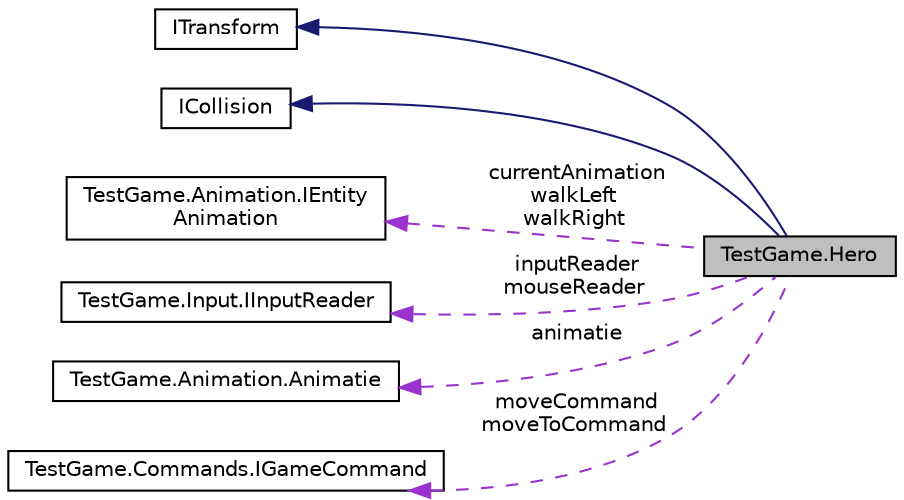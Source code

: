 digraph "TestGame.Hero"
{
 // LATEX_PDF_SIZE
  bgcolor="transparent";
  edge [fontname="Helvetica",fontsize="10",labelfontname="Helvetica",labelfontsize="10"];
  node [fontname="Helvetica",fontsize="10",shape=record];
  rankdir="LR";
  Node1 [label="TestGame.Hero",height=0.2,width=0.4,color="black", fillcolor="grey75", style="filled", fontcolor="black",tooltip=" "];
  Node2 -> Node1 [dir="back",color="midnightblue",fontsize="10",style="solid",fontname="Helvetica"];
  Node2 [label="ITransform",height=0.2,width=0.4,color="black",URL="$db/dfa/interface_test_game_1_1_interfaces_1_1_i_transform.html",tooltip=" "];
  Node3 -> Node1 [dir="back",color="midnightblue",fontsize="10",style="solid",fontname="Helvetica"];
  Node3 [label="ICollision",height=0.2,width=0.4,color="black",URL="$df/de9/interface_test_game_1_1_interfaces_1_1_i_collision.html",tooltip=" "];
  Node4 -> Node1 [dir="back",color="darkorchid3",fontsize="10",style="dashed",label=" currentAnimation\nwalkLeft\nwalkRight" ,fontname="Helvetica"];
  Node4 [label="TestGame.Animation.IEntity\lAnimation",height=0.2,width=0.4,color="black",URL="$d0/da2/interface_test_game_1_1_animation_1_1_i_entity_animation.html",tooltip=" "];
  Node5 -> Node1 [dir="back",color="darkorchid3",fontsize="10",style="dashed",label=" inputReader\nmouseReader" ,fontname="Helvetica"];
  Node5 [label="TestGame.Input.IInputReader",height=0.2,width=0.4,color="black",URL="$d7/ddf/interface_test_game_1_1_input_1_1_i_input_reader.html",tooltip=" "];
  Node6 -> Node1 [dir="back",color="darkorchid3",fontsize="10",style="dashed",label=" animatie" ,fontname="Helvetica"];
  Node6 [label="TestGame.Animation.Animatie",height=0.2,width=0.4,color="black",URL="$df/d72/class_test_game_1_1_animation_1_1_animatie.html",tooltip=" "];
  Node7 -> Node1 [dir="back",color="darkorchid3",fontsize="10",style="dashed",label=" moveCommand\nmoveToCommand" ,fontname="Helvetica"];
  Node7 [label="TestGame.Commands.IGameCommand",height=0.2,width=0.4,color="black",URL="$d0/dd4/interface_test_game_1_1_commands_1_1_i_game_command.html",tooltip=" "];
}
